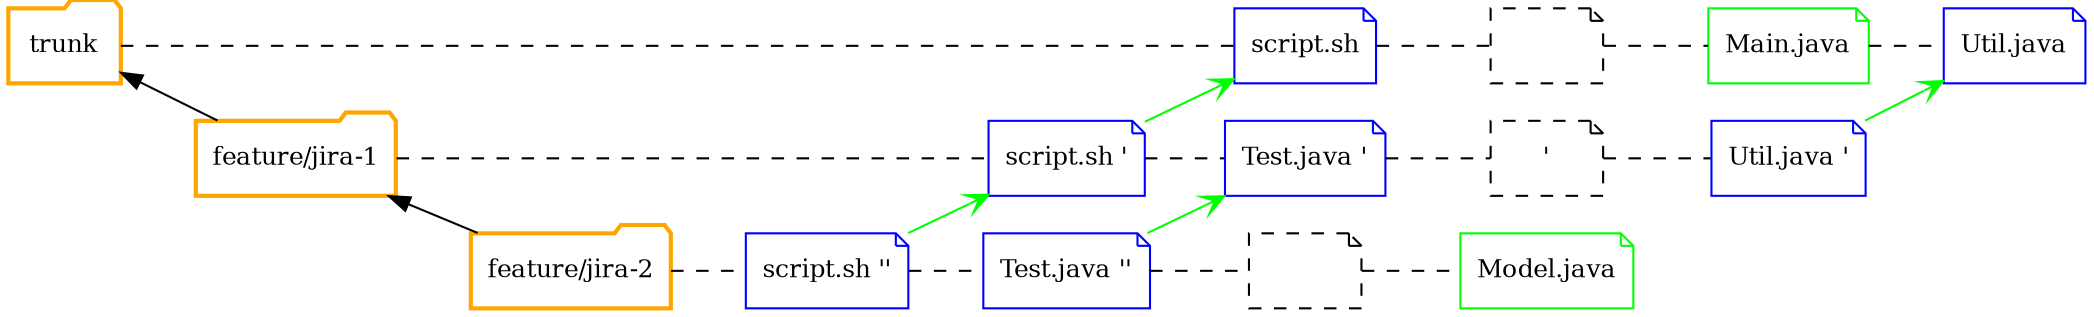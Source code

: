 digraph svn_branch {
    rankdir="LR";
    bgcolor="transparent";

    node[shape=folder,fontsize=12.0, style="bold", color=orange];
    "trunk"[label="trunk",group="trunk"];
    "feature_1"[label="feature/jira-1",group="feature_1"];
    "feature_2"[label="feature/jira-2",group="feature_2"];

    node[shape=note,fontsize=12.0, style="", color=""];
    "file_1"[label="script.sh",group="trunk",color="blue"]
    "file_2"[label="",group="trunk",style="dashed"]
    "file_3"[label="Main.java",group="trunk",color="green"]
    "file_4"[label="Util.java",group="trunk",color="blue"]
    "file__1"[label="script.sh '",group="feature_1",color="blue"]
    "file__2"[label="Test.java '",group="feature_1",color="blue"]
    "file__3"[label="'",group="feature_1",style="dashed"]
    "file__4"[label="Util.java '",group="feature_1",color="blue"]
    "file___1"[label="script.sh ''",group="feature_2",color="blue"]
    "file___2"[label="Test.java ''",group="feature_2",color="blue"]
    "file___3"[label="",group="feature_2",style=dashed]
    "file___4"[label="Model.java",group="feature_2",color="green"]

    edge[arrowhead=open,dir="back"];
    "trunk" -> "feature_1";
    "feature_1" -> "feature_2";

    edge[arrowhead=none,dir="forward", style=dashed];
    "trunk" -> "file_1";
    "feature_1" -> "file__1";
    "feature_2" -> "file___1";

    edge[arrowhead=none,dir="forward"];
    "file_1" -> "file_2";
    "file_2" -> "file_3";
    "file_3" -> "file_4";
    "file__1" -> "file__2";
    "file__2" -> "file__3";
    "file__3" -> "file__4";
    "file___1" -> "file___2";
    "file___2" -> "file___3";
    "file___3" -> "file___4";

    edge[arrowhead=open,style="", color=green];
    "file__1" -> "file_1"
    "file___1" -> "file__1"
    "file___2" -> "file__2"
    "file__4" -> "file_4"

}
